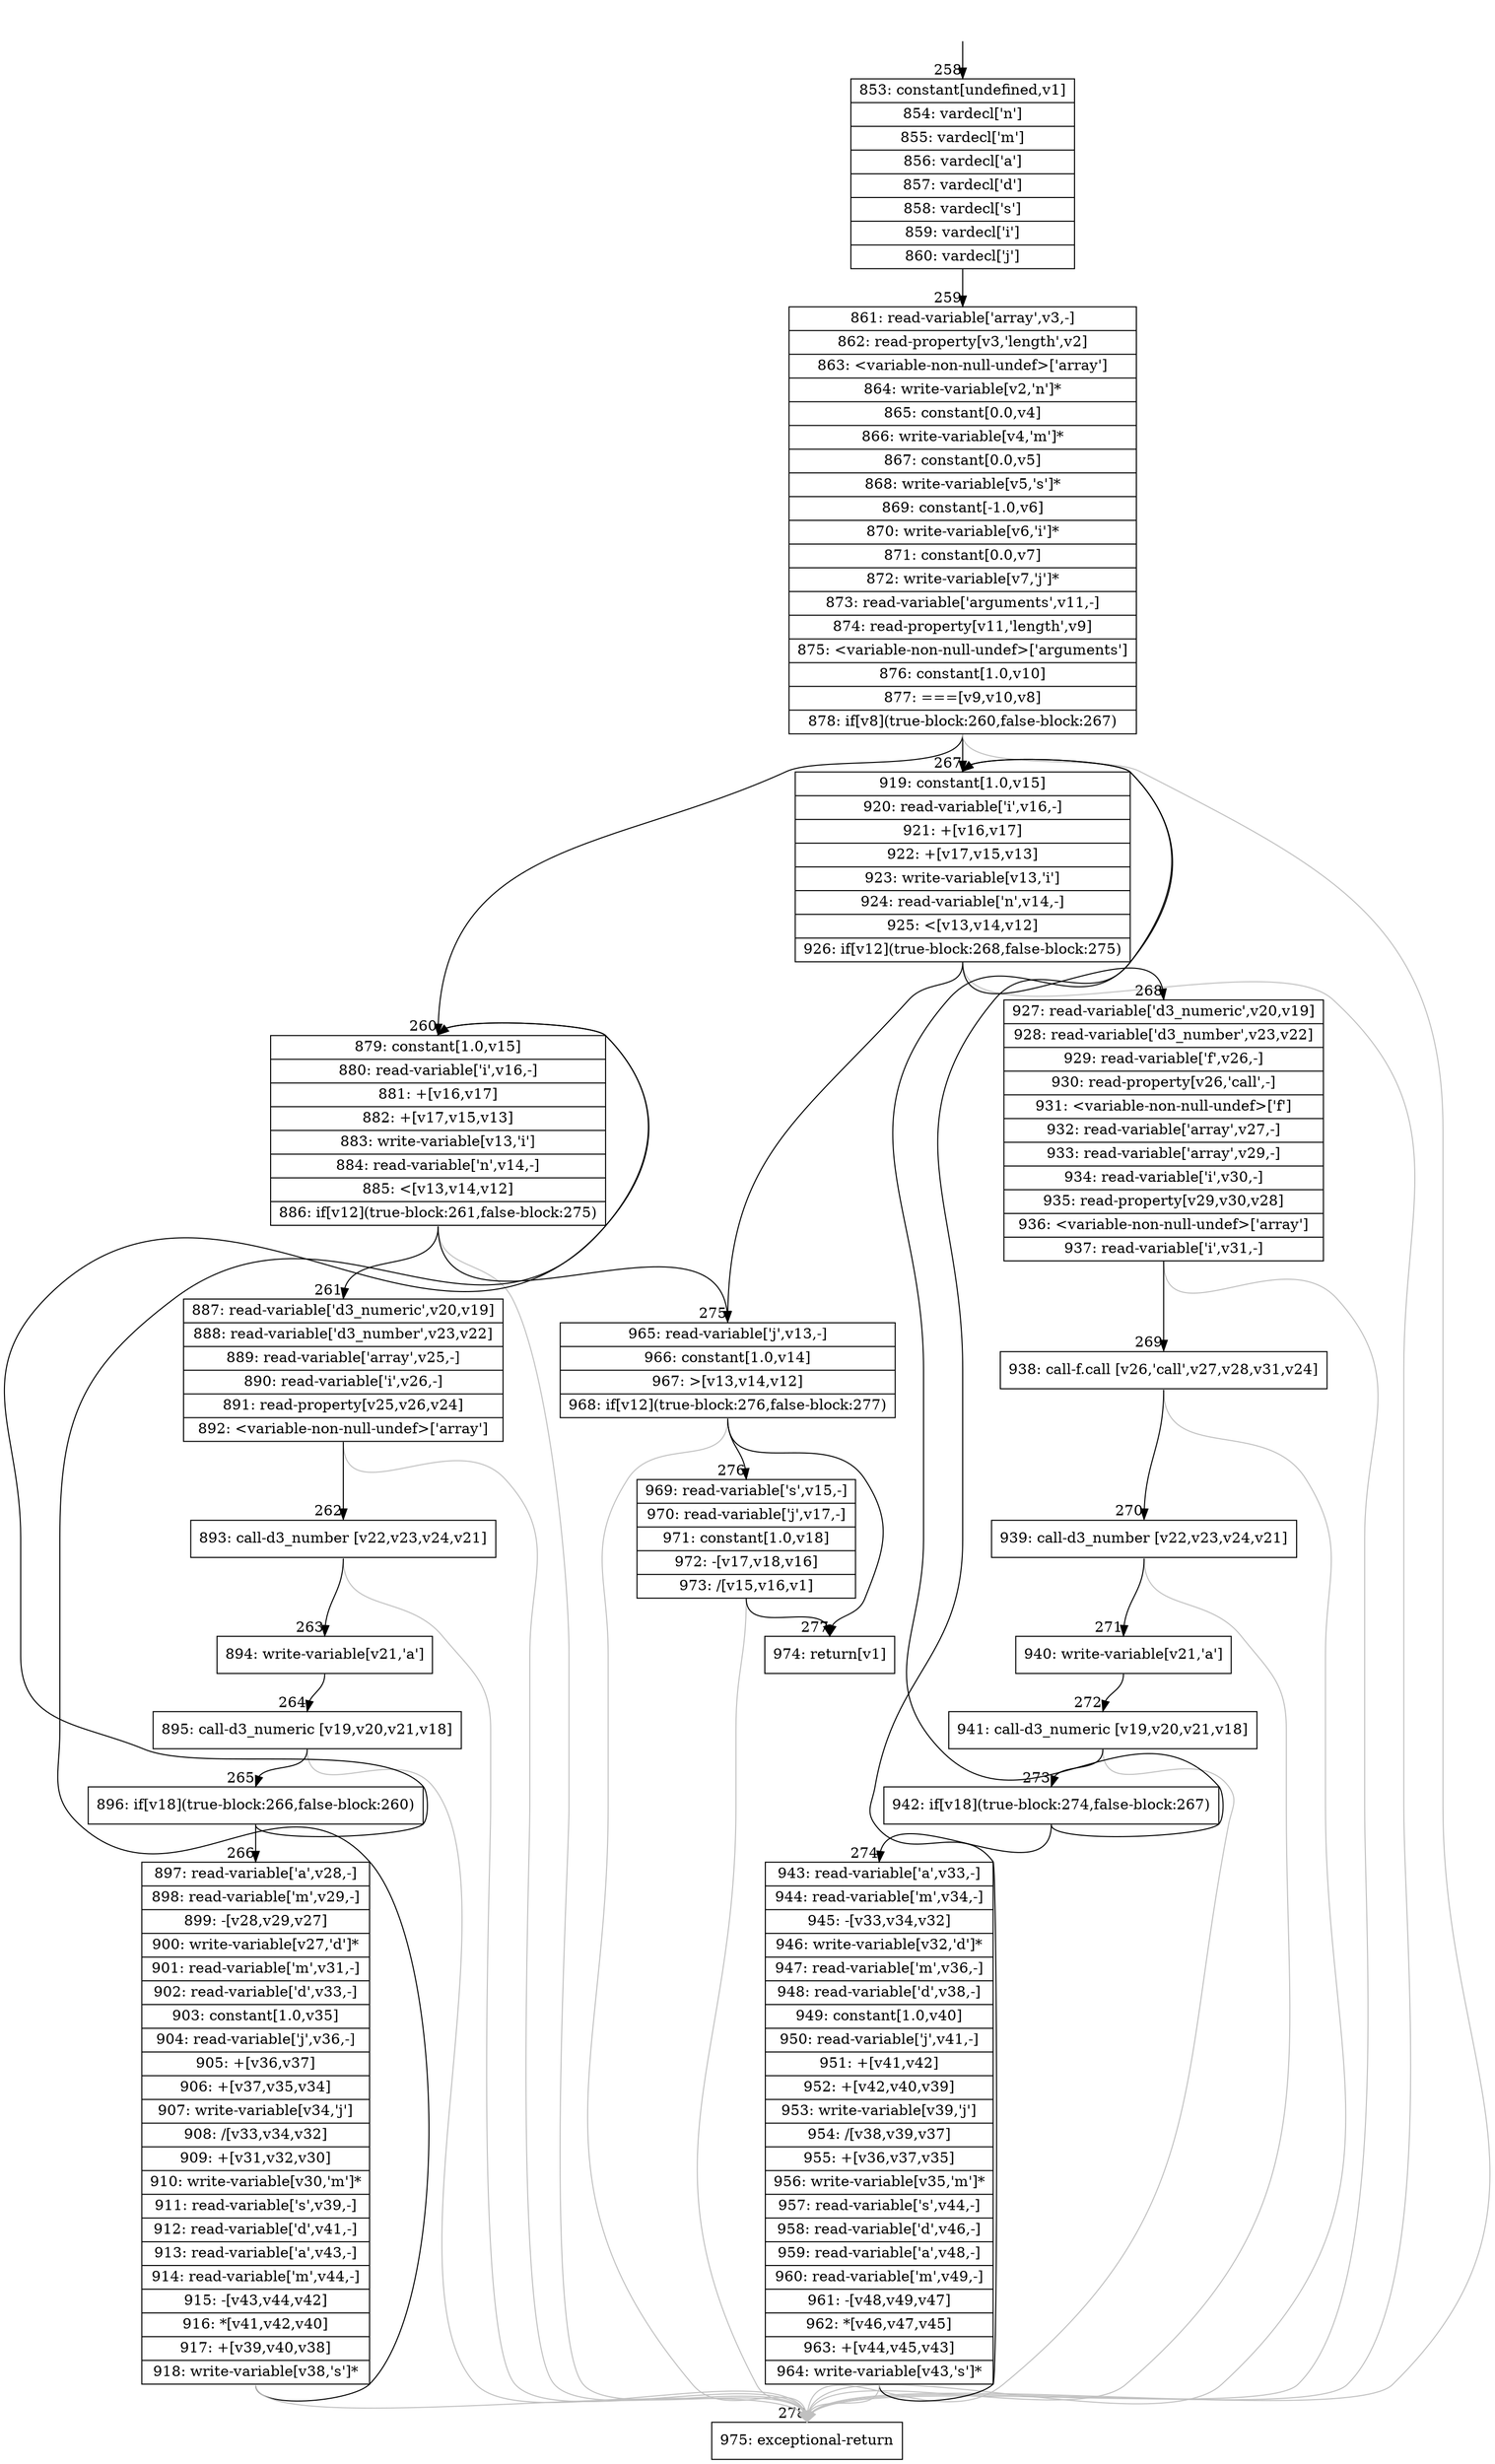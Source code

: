 digraph {
rankdir="TD"
BB_entry21[shape=none,label=""];
BB_entry21 -> BB258 [tailport=s, headport=n, headlabel="    258"]
BB258 [shape=record label="{853: constant[undefined,v1]|854: vardecl['n']|855: vardecl['m']|856: vardecl['a']|857: vardecl['d']|858: vardecl['s']|859: vardecl['i']|860: vardecl['j']}" ] 
BB258 -> BB259 [tailport=s, headport=n, headlabel="      259"]
BB259 [shape=record label="{861: read-variable['array',v3,-]|862: read-property[v3,'length',v2]|863: \<variable-non-null-undef\>['array']|864: write-variable[v2,'n']*|865: constant[0.0,v4]|866: write-variable[v4,'m']*|867: constant[0.0,v5]|868: write-variable[v5,'s']*|869: constant[-1.0,v6]|870: write-variable[v6,'i']*|871: constant[0.0,v7]|872: write-variable[v7,'j']*|873: read-variable['arguments',v11,-]|874: read-property[v11,'length',v9]|875: \<variable-non-null-undef\>['arguments']|876: constant[1.0,v10]|877: ===[v9,v10,v8]|878: if[v8](true-block:260,false-block:267)}" ] 
BB259 -> BB260 [tailport=s, headport=n, headlabel="      260"]
BB259 -> BB267 [tailport=s, headport=n, headlabel="      267"]
BB259 -> BB278 [tailport=s, headport=n, color=gray, headlabel="      278"]
BB260 [shape=record label="{879: constant[1.0,v15]|880: read-variable['i',v16,-]|881: +[v16,v17]|882: +[v17,v15,v13]|883: write-variable[v13,'i']|884: read-variable['n',v14,-]|885: \<[v13,v14,v12]|886: if[v12](true-block:261,false-block:275)}" ] 
BB260 -> BB261 [tailport=s, headport=n, headlabel="      261"]
BB260 -> BB275 [tailport=s, headport=n, headlabel="      275"]
BB260 -> BB278 [tailport=s, headport=n, color=gray]
BB261 [shape=record label="{887: read-variable['d3_numeric',v20,v19]|888: read-variable['d3_number',v23,v22]|889: read-variable['array',v25,-]|890: read-variable['i',v26,-]|891: read-property[v25,v26,v24]|892: \<variable-non-null-undef\>['array']}" ] 
BB261 -> BB262 [tailport=s, headport=n, headlabel="      262"]
BB261 -> BB278 [tailport=s, headport=n, color=gray]
BB262 [shape=record label="{893: call-d3_number [v22,v23,v24,v21]}" ] 
BB262 -> BB263 [tailport=s, headport=n, headlabel="      263"]
BB262 -> BB278 [tailport=s, headport=n, color=gray]
BB263 [shape=record label="{894: write-variable[v21,'a']}" ] 
BB263 -> BB264 [tailport=s, headport=n, headlabel="      264"]
BB264 [shape=record label="{895: call-d3_numeric [v19,v20,v21,v18]}" ] 
BB264 -> BB265 [tailport=s, headport=n, headlabel="      265"]
BB264 -> BB278 [tailport=s, headport=n, color=gray]
BB265 [shape=record label="{896: if[v18](true-block:266,false-block:260)}" ] 
BB265 -> BB266 [tailport=s, headport=n, headlabel="      266"]
BB265 -> BB260 [tailport=s, headport=n]
BB266 [shape=record label="{897: read-variable['a',v28,-]|898: read-variable['m',v29,-]|899: -[v28,v29,v27]|900: write-variable[v27,'d']*|901: read-variable['m',v31,-]|902: read-variable['d',v33,-]|903: constant[1.0,v35]|904: read-variable['j',v36,-]|905: +[v36,v37]|906: +[v37,v35,v34]|907: write-variable[v34,'j']|908: /[v33,v34,v32]|909: +[v31,v32,v30]|910: write-variable[v30,'m']*|911: read-variable['s',v39,-]|912: read-variable['d',v41,-]|913: read-variable['a',v43,-]|914: read-variable['m',v44,-]|915: -[v43,v44,v42]|916: *[v41,v42,v40]|917: +[v39,v40,v38]|918: write-variable[v38,'s']*}" ] 
BB266 -> BB260 [tailport=s, headport=n]
BB266 -> BB278 [tailport=s, headport=n, color=gray]
BB267 [shape=record label="{919: constant[1.0,v15]|920: read-variable['i',v16,-]|921: +[v16,v17]|922: +[v17,v15,v13]|923: write-variable[v13,'i']|924: read-variable['n',v14,-]|925: \<[v13,v14,v12]|926: if[v12](true-block:268,false-block:275)}" ] 
BB267 -> BB268 [tailport=s, headport=n, headlabel="      268"]
BB267 -> BB275 [tailport=s, headport=n]
BB267 -> BB278 [tailport=s, headport=n, color=gray]
BB268 [shape=record label="{927: read-variable['d3_numeric',v20,v19]|928: read-variable['d3_number',v23,v22]|929: read-variable['f',v26,-]|930: read-property[v26,'call',-]|931: \<variable-non-null-undef\>['f']|932: read-variable['array',v27,-]|933: read-variable['array',v29,-]|934: read-variable['i',v30,-]|935: read-property[v29,v30,v28]|936: \<variable-non-null-undef\>['array']|937: read-variable['i',v31,-]}" ] 
BB268 -> BB269 [tailport=s, headport=n, headlabel="      269"]
BB268 -> BB278 [tailport=s, headport=n, color=gray]
BB269 [shape=record label="{938: call-f.call [v26,'call',v27,v28,v31,v24]}" ] 
BB269 -> BB270 [tailport=s, headport=n, headlabel="      270"]
BB269 -> BB278 [tailport=s, headport=n, color=gray]
BB270 [shape=record label="{939: call-d3_number [v22,v23,v24,v21]}" ] 
BB270 -> BB271 [tailport=s, headport=n, headlabel="      271"]
BB270 -> BB278 [tailport=s, headport=n, color=gray]
BB271 [shape=record label="{940: write-variable[v21,'a']}" ] 
BB271 -> BB272 [tailport=s, headport=n, headlabel="      272"]
BB272 [shape=record label="{941: call-d3_numeric [v19,v20,v21,v18]}" ] 
BB272 -> BB273 [tailport=s, headport=n, headlabel="      273"]
BB272 -> BB278 [tailport=s, headport=n, color=gray]
BB273 [shape=record label="{942: if[v18](true-block:274,false-block:267)}" ] 
BB273 -> BB274 [tailport=s, headport=n, headlabel="      274"]
BB273 -> BB267 [tailport=s, headport=n]
BB274 [shape=record label="{943: read-variable['a',v33,-]|944: read-variable['m',v34,-]|945: -[v33,v34,v32]|946: write-variable[v32,'d']*|947: read-variable['m',v36,-]|948: read-variable['d',v38,-]|949: constant[1.0,v40]|950: read-variable['j',v41,-]|951: +[v41,v42]|952: +[v42,v40,v39]|953: write-variable[v39,'j']|954: /[v38,v39,v37]|955: +[v36,v37,v35]|956: write-variable[v35,'m']*|957: read-variable['s',v44,-]|958: read-variable['d',v46,-]|959: read-variable['a',v48,-]|960: read-variable['m',v49,-]|961: -[v48,v49,v47]|962: *[v46,v47,v45]|963: +[v44,v45,v43]|964: write-variable[v43,'s']*}" ] 
BB274 -> BB267 [tailport=s, headport=n]
BB274 -> BB278 [tailport=s, headport=n, color=gray]
BB275 [shape=record label="{965: read-variable['j',v13,-]|966: constant[1.0,v14]|967: \>[v13,v14,v12]|968: if[v12](true-block:276,false-block:277)}" ] 
BB275 -> BB276 [tailport=s, headport=n, headlabel="      276"]
BB275 -> BB277 [tailport=s, headport=n, headlabel="      277"]
BB275 -> BB278 [tailport=s, headport=n, color=gray]
BB276 [shape=record label="{969: read-variable['s',v15,-]|970: read-variable['j',v17,-]|971: constant[1.0,v18]|972: -[v17,v18,v16]|973: /[v15,v16,v1]}" ] 
BB276 -> BB277 [tailport=s, headport=n]
BB276 -> BB278 [tailport=s, headport=n, color=gray]
BB277 [shape=record label="{974: return[v1]}" ] 
BB278 [shape=record label="{975: exceptional-return}" ] 
//#$~ 165
}
